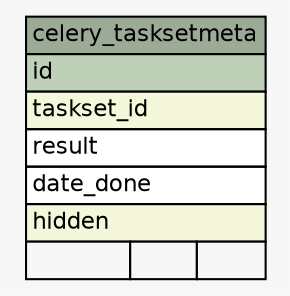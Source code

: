 // dot 2.36.0 on Linux 3.17.0-rc4-a1
// SchemaSpy rev 590
digraph "celery_tasksetmeta" {
  graph [
    rankdir="RL"
    bgcolor="#f7f7f7"
    nodesep="0.18"
    ranksep="0.46"
    fontname="Helvetica"
    fontsize="11"
  ];
  node [
    fontname="Helvetica"
    fontsize="11"
    shape="plaintext"
  ];
  edge [
    arrowsize="0.8"
  ];
  "celery_tasksetmeta" [
    label=<
    <TABLE BORDER="0" CELLBORDER="1" CELLSPACING="0" BGCOLOR="#ffffff">
      <TR><TD COLSPAN="3" BGCOLOR="#9bab96" ALIGN="CENTER">celery_tasksetmeta</TD></TR>
      <TR><TD PORT="id" COLSPAN="3" BGCOLOR="#bed1b8" ALIGN="LEFT">id</TD></TR>
      <TR><TD PORT="taskset_id" COLSPAN="3" BGCOLOR="#f4f7da" ALIGN="LEFT">taskset_id</TD></TR>
      <TR><TD PORT="result" COLSPAN="3" ALIGN="LEFT">result</TD></TR>
      <TR><TD PORT="date_done" COLSPAN="3" ALIGN="LEFT">date_done</TD></TR>
      <TR><TD PORT="hidden" COLSPAN="3" BGCOLOR="#f4f7da" ALIGN="LEFT">hidden</TD></TR>
      <TR><TD ALIGN="LEFT" BGCOLOR="#f7f7f7">  </TD><TD ALIGN="RIGHT" BGCOLOR="#f7f7f7">  </TD><TD ALIGN="RIGHT" BGCOLOR="#f7f7f7">  </TD></TR>
    </TABLE>>
    URL="tables/celery_tasksetmeta.html"
    tooltip="celery_tasksetmeta"
  ];
}
